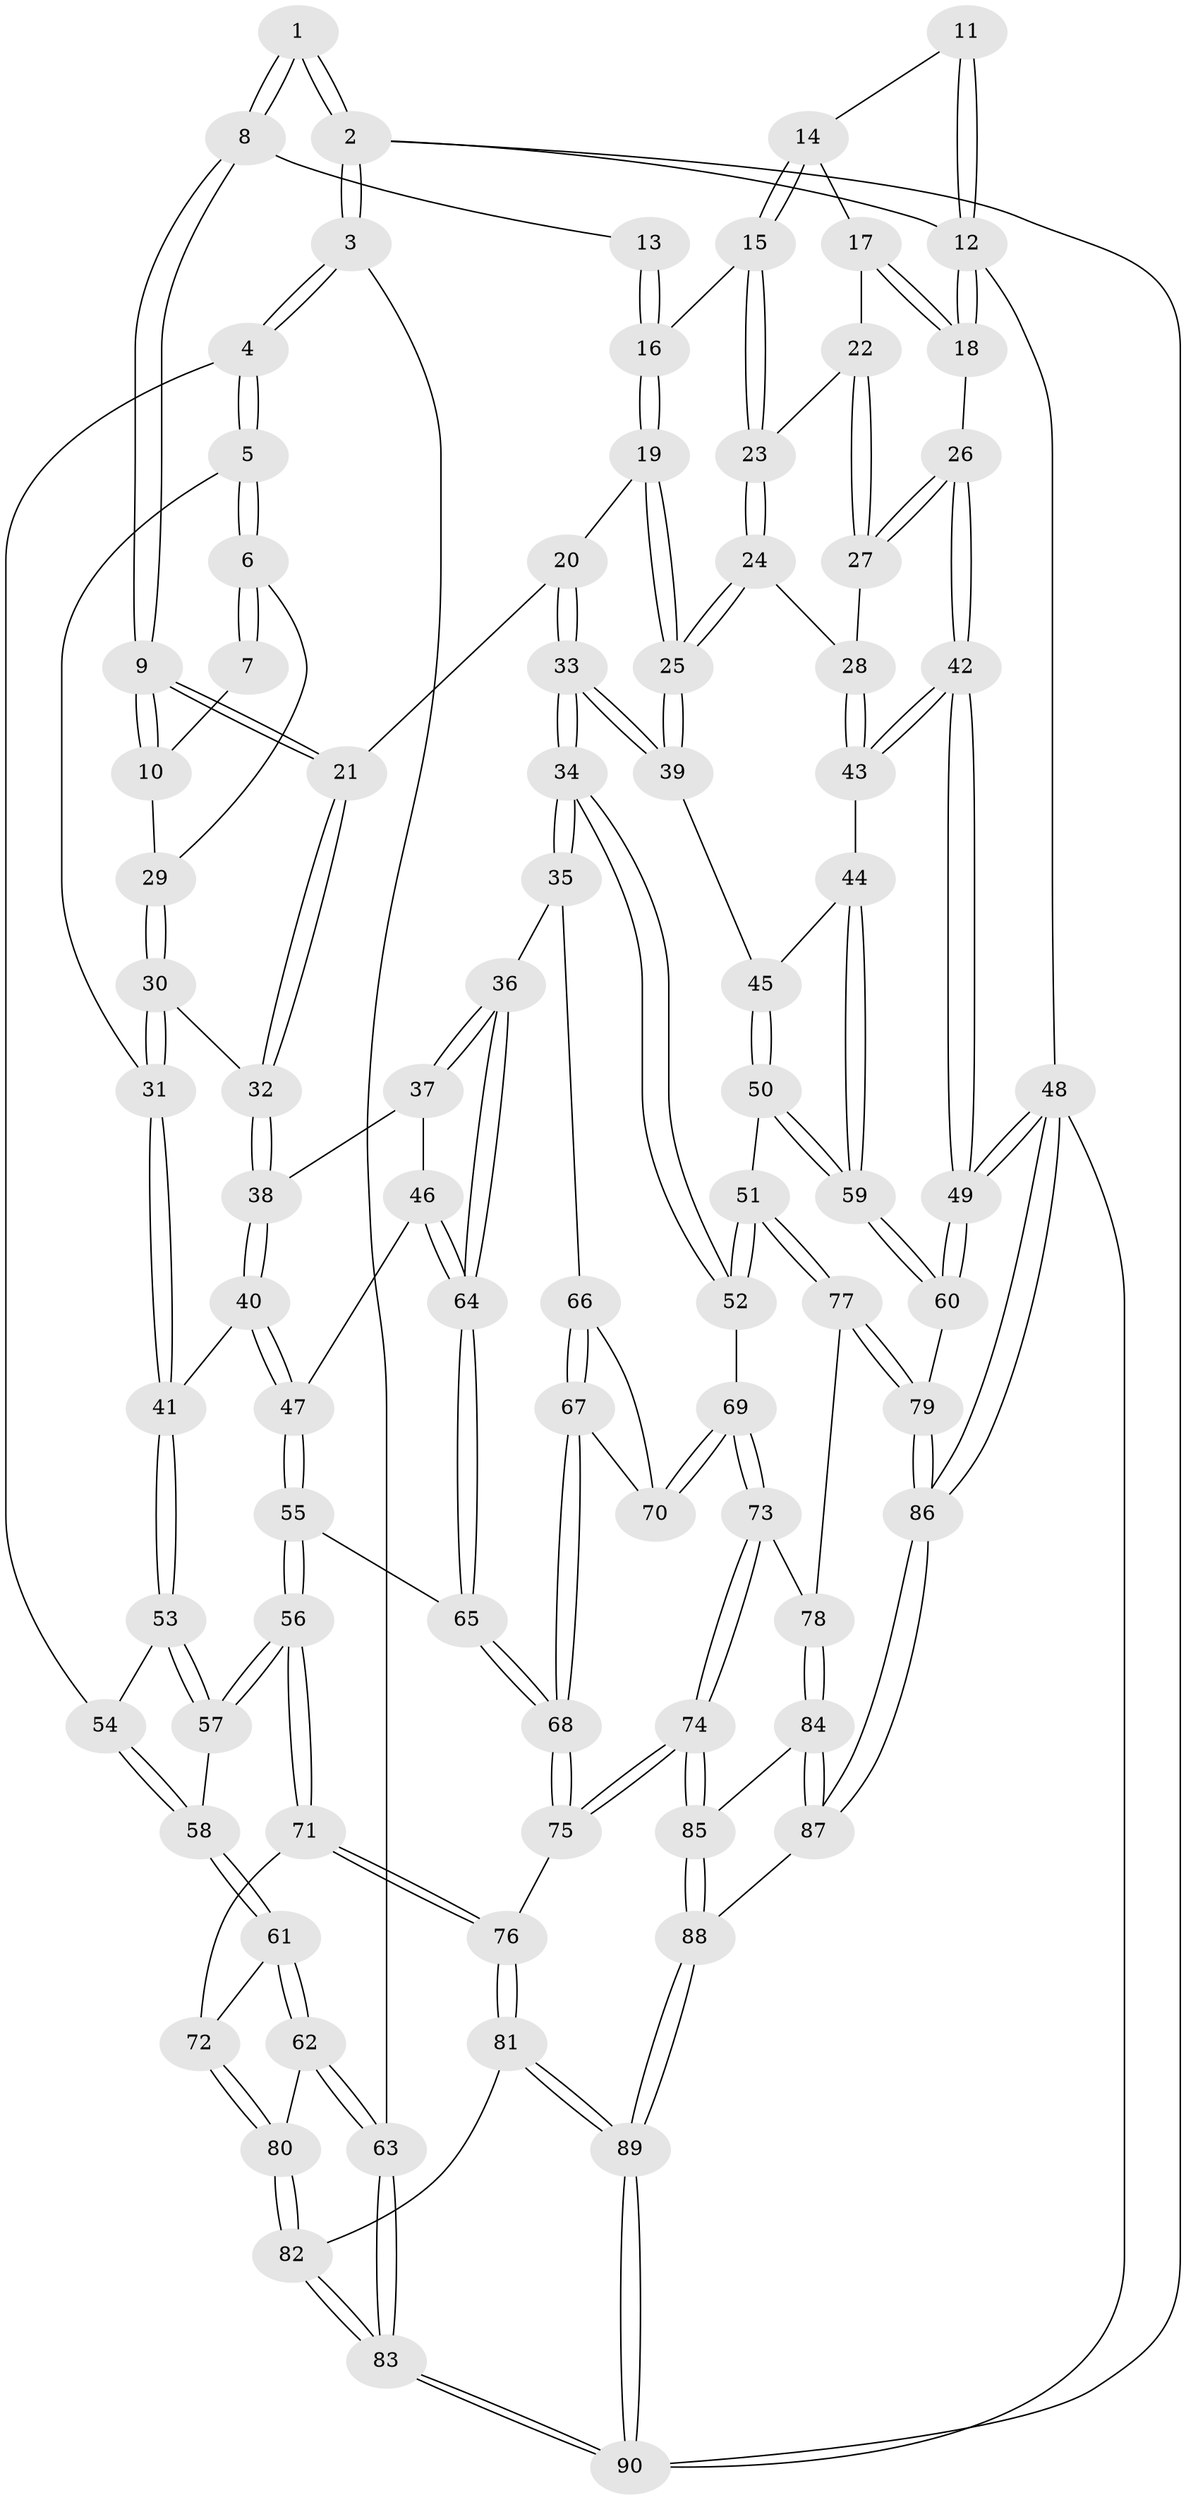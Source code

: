 // Generated by graph-tools (version 1.1) at 2025/27/03/09/25 03:27:14]
// undirected, 90 vertices, 222 edges
graph export_dot {
graph [start="1"]
  node [color=gray90,style=filled];
  1 [pos="+0.22288013597024312+0"];
  2 [pos="+0+0"];
  3 [pos="+0+0.25318072709304235"];
  4 [pos="+0+0.2577465674183747"];
  5 [pos="+0+0.22635563645517398"];
  6 [pos="+0.09792811661133893+0.16798987265738155"];
  7 [pos="+0.21505650771771848+0"];
  8 [pos="+0.45488074855904237+0"];
  9 [pos="+0.42207123189081575+0.17588661028335476"];
  10 [pos="+0.2744339234855479+0.18710188530712535"];
  11 [pos="+0.7726001540523587+0"];
  12 [pos="+1+0"];
  13 [pos="+0.5878219655457196+0"];
  14 [pos="+0.8084992331262916+0.05435489078784634"];
  15 [pos="+0.7950345215124319+0.12736440616930655"];
  16 [pos="+0.6561434619134576+0.11682685558446153"];
  17 [pos="+0.9810474125993752+0.0890219625058064"];
  18 [pos="+1+0"];
  19 [pos="+0.6509859454439182+0.12859427799792997"];
  20 [pos="+0.5369530322264825+0.2564096770120753"];
  21 [pos="+0.4659146092423785+0.23264035420409665"];
  22 [pos="+0.8545343402381002+0.17305744799550646"];
  23 [pos="+0.8354069958076105+0.18308347611723486"];
  24 [pos="+0.8184106015987721+0.30126130261324374"];
  25 [pos="+0.7969894415322022+0.3135703545727882"];
  26 [pos="+1+0.05077311188642564"];
  27 [pos="+0.9946771477145199+0.22500378578046978"];
  28 [pos="+0.8653189544146652+0.31310257048809165"];
  29 [pos="+0.24986267149891636+0.20065218301270152"];
  30 [pos="+0.24764095161615493+0.27035752042655725"];
  31 [pos="+0.23109337931293872+0.3857462119967799"];
  32 [pos="+0.40045284187726515+0.3234339104138596"];
  33 [pos="+0.6441698917189786+0.4005771351097897"];
  34 [pos="+0.6391089882302999+0.4230346360670697"];
  35 [pos="+0.5543425210899255+0.46646610240753617"];
  36 [pos="+0.5393157048392472+0.4691157242633474"];
  37 [pos="+0.4013374001671765+0.39978660101098135"];
  38 [pos="+0.37579455161802305+0.3653624595043781"];
  39 [pos="+0.7800327856402005+0.3288627157723596"];
  40 [pos="+0.2912256652628228+0.3980470100019763"];
  41 [pos="+0.2350640652873824+0.39690724330126653"];
  42 [pos="+1+0.3898399798405438"];
  43 [pos="+0.9570520542861941+0.37945842026474735"];
  44 [pos="+0.920779033823853+0.47069866808915817"];
  45 [pos="+0.8478924072619244+0.4539788761593483"];
  46 [pos="+0.3989311101357598+0.5081035856017307"];
  47 [pos="+0.3633958659086642+0.5059748791611334"];
  48 [pos="+1+1"];
  49 [pos="+1+0.6687754985676049"];
  50 [pos="+0.802297388567863+0.5946477782366508"];
  51 [pos="+0.7646100775205849+0.5914868166416842"];
  52 [pos="+0.6989222835354773+0.548433095138773"];
  53 [pos="+0.2342658893971507+0.39821160289177293"];
  54 [pos="+0+0.37216263778783487"];
  55 [pos="+0.3019078447026188+0.5587063167104586"];
  56 [pos="+0.2381561897571134+0.5811754865536052"];
  57 [pos="+0.18459690546892002+0.500284520682672"];
  58 [pos="+0.11793543905687151+0.5061099230572504"];
  59 [pos="+0.9360753514564057+0.6351499688601979"];
  60 [pos="+0.9930305898910364+0.6772718734785398"];
  61 [pos="+0.013956740161529193+0.6180136075492707"];
  62 [pos="+0+0.6483200604784425"];
  63 [pos="+0+0.6823190246972043"];
  64 [pos="+0.4335605792160446+0.5280476251426034"];
  65 [pos="+0.4255542116398684+0.6087612114111169"];
  66 [pos="+0.5523660791931845+0.4750330456114538"];
  67 [pos="+0.4998308074652777+0.6226156741519493"];
  68 [pos="+0.43686969567503603+0.6615852897378753"];
  69 [pos="+0.6147186189717243+0.6408181968486603"];
  70 [pos="+0.5494509698707691+0.6187516579297042"];
  71 [pos="+0.24327578647764284+0.6807030863635651"];
  72 [pos="+0.17535394831516568+0.7020240651864207"];
  73 [pos="+0.5806166090596616+0.7634550899605129"];
  74 [pos="+0.4385806952573622+0.7857599603982155"];
  75 [pos="+0.4117904885534313+0.7619729966145653"];
  76 [pos="+0.3325842402770639+0.7536041344985404"];
  77 [pos="+0.7156979285071328+0.7658602855050307"];
  78 [pos="+0.6344494699516106+0.7892924183408303"];
  79 [pos="+0.8582023105008246+0.8443085787467663"];
  80 [pos="+0.12733623696504848+0.7649266462464128"];
  81 [pos="+0.24561165038348895+0.8609365430425129"];
  82 [pos="+0.10497603401948517+0.8210296960651599"];
  83 [pos="+0+1"];
  84 [pos="+0.6719142387419378+0.991152313135602"];
  85 [pos="+0.4457054855286525+0.8697499283296576"];
  86 [pos="+0.8238301595043923+1"];
  87 [pos="+0.8035741243341964+1"];
  88 [pos="+0.3459553221860148+1"];
  89 [pos="+0.19314505220367373+1"];
  90 [pos="+0+1"];
  1 -- 2;
  1 -- 2;
  1 -- 8;
  1 -- 8;
  2 -- 3;
  2 -- 3;
  2 -- 12;
  2 -- 90;
  3 -- 4;
  3 -- 4;
  3 -- 63;
  4 -- 5;
  4 -- 5;
  4 -- 54;
  5 -- 6;
  5 -- 6;
  5 -- 31;
  6 -- 7;
  6 -- 7;
  6 -- 29;
  7 -- 10;
  8 -- 9;
  8 -- 9;
  8 -- 13;
  9 -- 10;
  9 -- 10;
  9 -- 21;
  9 -- 21;
  10 -- 29;
  11 -- 12;
  11 -- 12;
  11 -- 14;
  12 -- 18;
  12 -- 18;
  12 -- 48;
  13 -- 16;
  13 -- 16;
  14 -- 15;
  14 -- 15;
  14 -- 17;
  15 -- 16;
  15 -- 23;
  15 -- 23;
  16 -- 19;
  16 -- 19;
  17 -- 18;
  17 -- 18;
  17 -- 22;
  18 -- 26;
  19 -- 20;
  19 -- 25;
  19 -- 25;
  20 -- 21;
  20 -- 33;
  20 -- 33;
  21 -- 32;
  21 -- 32;
  22 -- 23;
  22 -- 27;
  22 -- 27;
  23 -- 24;
  23 -- 24;
  24 -- 25;
  24 -- 25;
  24 -- 28;
  25 -- 39;
  25 -- 39;
  26 -- 27;
  26 -- 27;
  26 -- 42;
  26 -- 42;
  27 -- 28;
  28 -- 43;
  28 -- 43;
  29 -- 30;
  29 -- 30;
  30 -- 31;
  30 -- 31;
  30 -- 32;
  31 -- 41;
  31 -- 41;
  32 -- 38;
  32 -- 38;
  33 -- 34;
  33 -- 34;
  33 -- 39;
  33 -- 39;
  34 -- 35;
  34 -- 35;
  34 -- 52;
  34 -- 52;
  35 -- 36;
  35 -- 66;
  36 -- 37;
  36 -- 37;
  36 -- 64;
  36 -- 64;
  37 -- 38;
  37 -- 46;
  38 -- 40;
  38 -- 40;
  39 -- 45;
  40 -- 41;
  40 -- 47;
  40 -- 47;
  41 -- 53;
  41 -- 53;
  42 -- 43;
  42 -- 43;
  42 -- 49;
  42 -- 49;
  43 -- 44;
  44 -- 45;
  44 -- 59;
  44 -- 59;
  45 -- 50;
  45 -- 50;
  46 -- 47;
  46 -- 64;
  46 -- 64;
  47 -- 55;
  47 -- 55;
  48 -- 49;
  48 -- 49;
  48 -- 86;
  48 -- 86;
  48 -- 90;
  49 -- 60;
  49 -- 60;
  50 -- 51;
  50 -- 59;
  50 -- 59;
  51 -- 52;
  51 -- 52;
  51 -- 77;
  51 -- 77;
  52 -- 69;
  53 -- 54;
  53 -- 57;
  53 -- 57;
  54 -- 58;
  54 -- 58;
  55 -- 56;
  55 -- 56;
  55 -- 65;
  56 -- 57;
  56 -- 57;
  56 -- 71;
  56 -- 71;
  57 -- 58;
  58 -- 61;
  58 -- 61;
  59 -- 60;
  59 -- 60;
  60 -- 79;
  61 -- 62;
  61 -- 62;
  61 -- 72;
  62 -- 63;
  62 -- 63;
  62 -- 80;
  63 -- 83;
  63 -- 83;
  64 -- 65;
  64 -- 65;
  65 -- 68;
  65 -- 68;
  66 -- 67;
  66 -- 67;
  66 -- 70;
  67 -- 68;
  67 -- 68;
  67 -- 70;
  68 -- 75;
  68 -- 75;
  69 -- 70;
  69 -- 70;
  69 -- 73;
  69 -- 73;
  71 -- 72;
  71 -- 76;
  71 -- 76;
  72 -- 80;
  72 -- 80;
  73 -- 74;
  73 -- 74;
  73 -- 78;
  74 -- 75;
  74 -- 75;
  74 -- 85;
  74 -- 85;
  75 -- 76;
  76 -- 81;
  76 -- 81;
  77 -- 78;
  77 -- 79;
  77 -- 79;
  78 -- 84;
  78 -- 84;
  79 -- 86;
  79 -- 86;
  80 -- 82;
  80 -- 82;
  81 -- 82;
  81 -- 89;
  81 -- 89;
  82 -- 83;
  82 -- 83;
  83 -- 90;
  83 -- 90;
  84 -- 85;
  84 -- 87;
  84 -- 87;
  85 -- 88;
  85 -- 88;
  86 -- 87;
  86 -- 87;
  87 -- 88;
  88 -- 89;
  88 -- 89;
  89 -- 90;
  89 -- 90;
}
